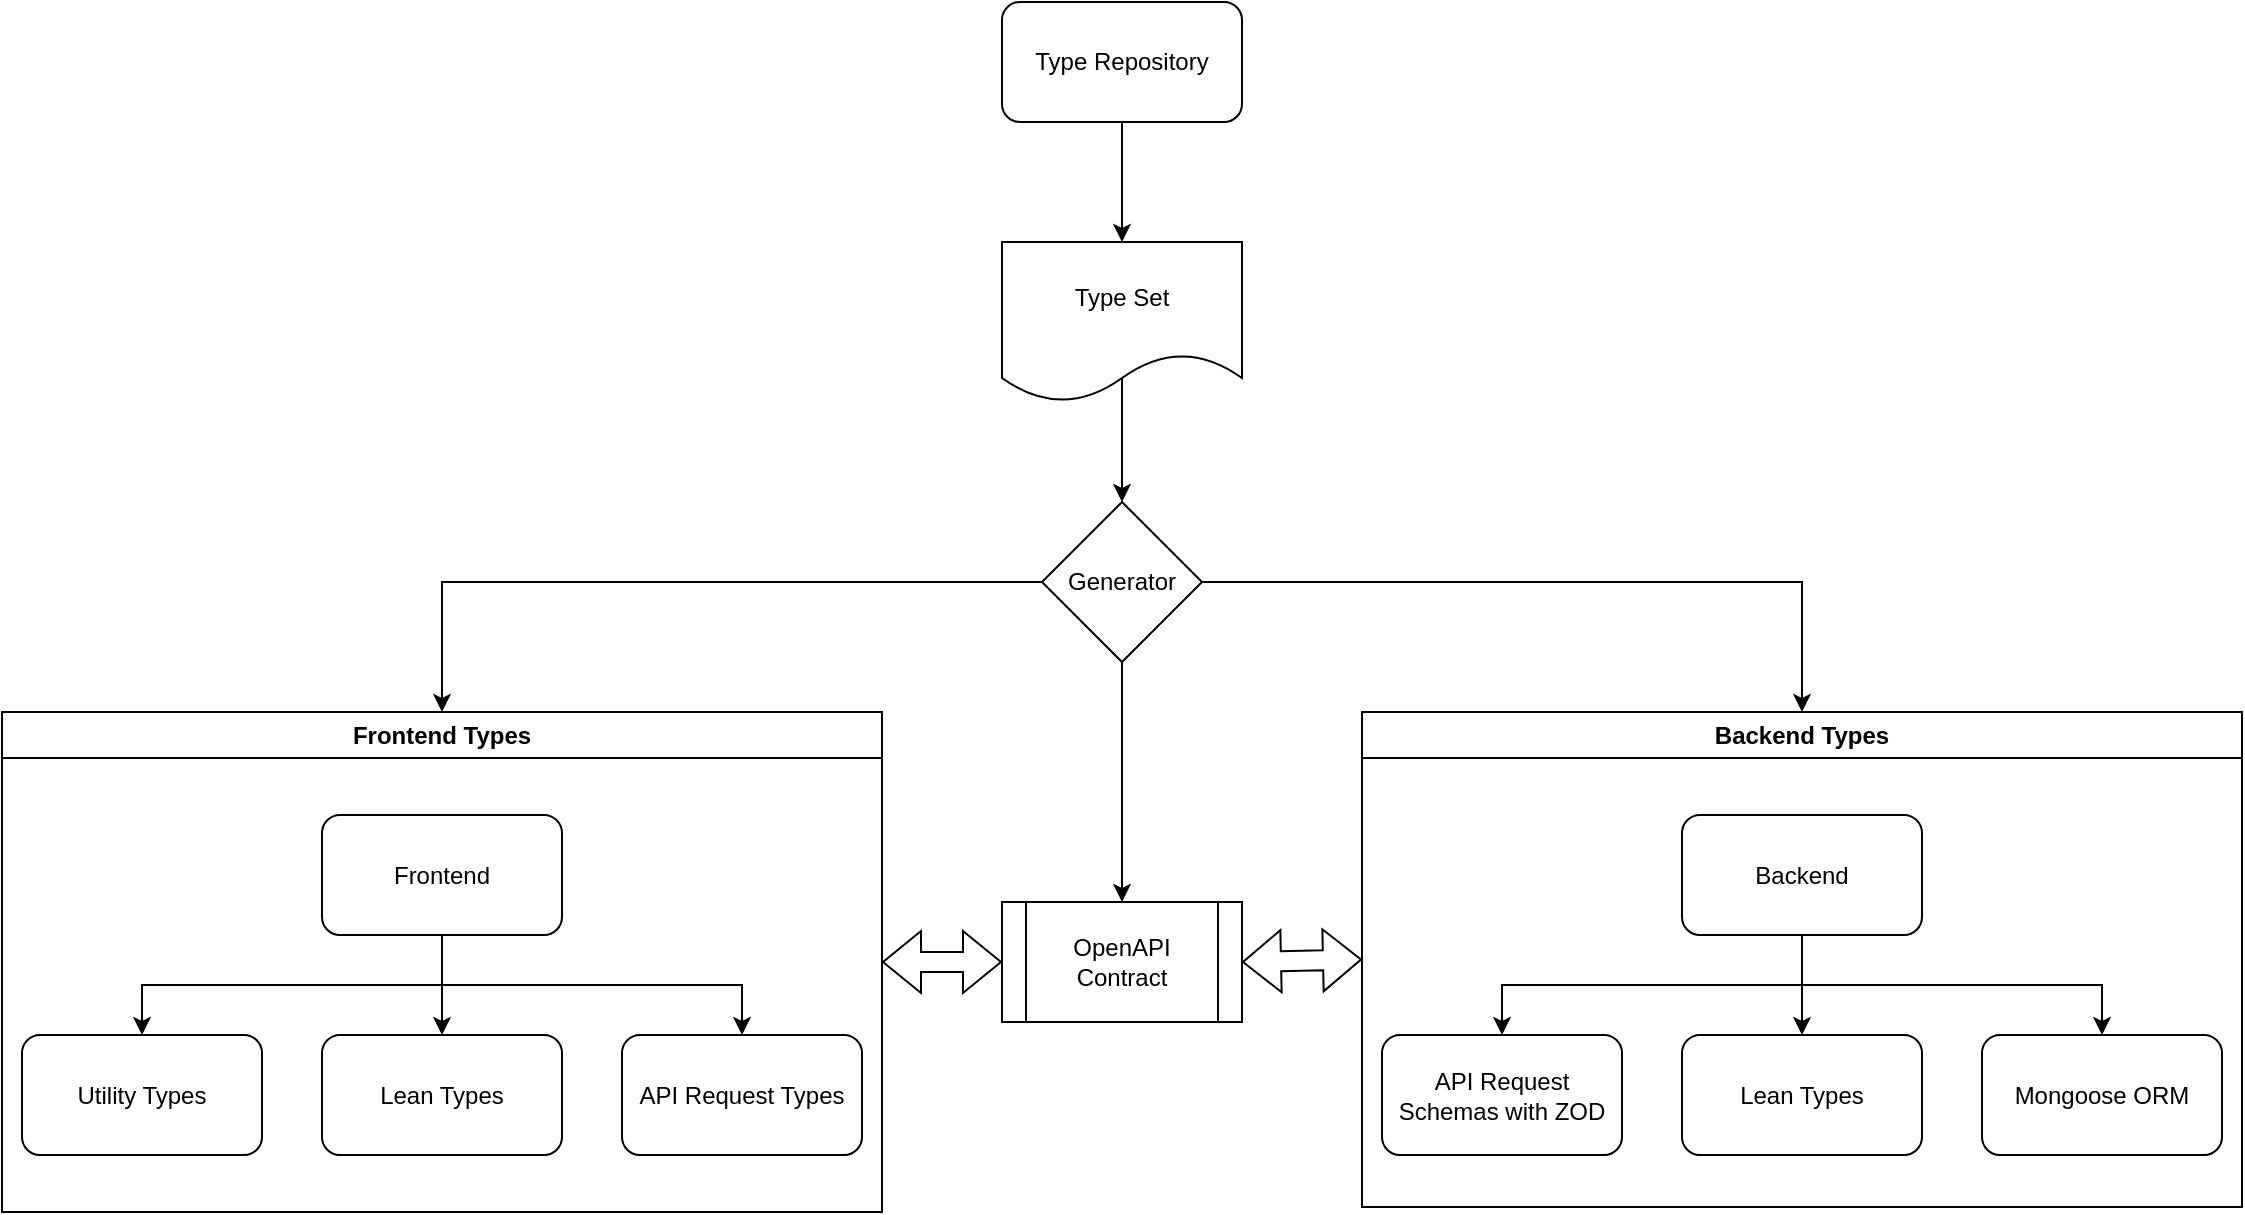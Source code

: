 <mxfile version="23.1.4" type="device">
  <diagram name="Page-1" id="ceADtb_MmJmLBJ7ZWd0k">
    <mxGraphModel dx="2074" dy="1050" grid="1" gridSize="10" guides="1" tooltips="1" connect="1" arrows="1" fold="1" page="1" pageScale="1" pageWidth="1169" pageHeight="827" math="0" shadow="0">
      <root>
        <mxCell id="0" />
        <mxCell id="1" parent="0" />
        <mxCell id="cVuTAssE1zEeg6wiFw_Y-27" style="edgeStyle=orthogonalEdgeStyle;rounded=0;orthogonalLoop=1;jettySize=auto;html=1;exitX=0.5;exitY=1;exitDx=0;exitDy=0;entryX=0.5;entryY=0;entryDx=0;entryDy=0;" edge="1" parent="1" source="cVuTAssE1zEeg6wiFw_Y-1" target="cVuTAssE1zEeg6wiFw_Y-26">
          <mxGeometry relative="1" as="geometry" />
        </mxCell>
        <mxCell id="cVuTAssE1zEeg6wiFw_Y-1" value="Type Repository" style="rounded=1;whiteSpace=wrap;html=1;" vertex="1" parent="1">
          <mxGeometry x="525" y="111" width="120" height="60" as="geometry" />
        </mxCell>
        <mxCell id="cVuTAssE1zEeg6wiFw_Y-14" value="OpenAPI Contract" style="shape=process;whiteSpace=wrap;html=1;backgroundOutline=1;" vertex="1" parent="1">
          <mxGeometry x="525" y="561" width="120" height="60" as="geometry" />
        </mxCell>
        <mxCell id="cVuTAssE1zEeg6wiFw_Y-29" style="edgeStyle=orthogonalEdgeStyle;rounded=0;orthogonalLoop=1;jettySize=auto;html=1;exitX=0.5;exitY=1;exitDx=0;exitDy=0;entryX=0.5;entryY=0;entryDx=0;entryDy=0;" edge="1" parent="1" source="cVuTAssE1zEeg6wiFw_Y-25" target="cVuTAssE1zEeg6wiFw_Y-14">
          <mxGeometry relative="1" as="geometry" />
        </mxCell>
        <mxCell id="cVuTAssE1zEeg6wiFw_Y-43" style="edgeStyle=orthogonalEdgeStyle;rounded=0;orthogonalLoop=1;jettySize=auto;html=1;exitX=1;exitY=0.5;exitDx=0;exitDy=0;entryX=0.5;entryY=0;entryDx=0;entryDy=0;" edge="1" parent="1" source="cVuTAssE1zEeg6wiFw_Y-25" target="cVuTAssE1zEeg6wiFw_Y-41">
          <mxGeometry relative="1" as="geometry" />
        </mxCell>
        <mxCell id="cVuTAssE1zEeg6wiFw_Y-44" style="edgeStyle=orthogonalEdgeStyle;rounded=0;orthogonalLoop=1;jettySize=auto;html=1;exitX=0;exitY=0.5;exitDx=0;exitDy=0;entryX=0.5;entryY=0;entryDx=0;entryDy=0;" edge="1" parent="1" source="cVuTAssE1zEeg6wiFw_Y-25" target="cVuTAssE1zEeg6wiFw_Y-32">
          <mxGeometry relative="1" as="geometry" />
        </mxCell>
        <mxCell id="cVuTAssE1zEeg6wiFw_Y-25" value="Generator" style="rhombus;whiteSpace=wrap;html=1;" vertex="1" parent="1">
          <mxGeometry x="545" y="361" width="80" height="80" as="geometry" />
        </mxCell>
        <mxCell id="cVuTAssE1zEeg6wiFw_Y-26" value="Type Set" style="shape=document;whiteSpace=wrap;html=1;boundedLbl=1;" vertex="1" parent="1">
          <mxGeometry x="525" y="231" width="120" height="80" as="geometry" />
        </mxCell>
        <mxCell id="cVuTAssE1zEeg6wiFw_Y-28" style="edgeStyle=orthogonalEdgeStyle;rounded=0;orthogonalLoop=1;jettySize=auto;html=1;exitX=0.5;exitY=0;exitDx=0;exitDy=0;entryX=0.5;entryY=0.85;entryDx=0;entryDy=0;entryPerimeter=0;startArrow=classic;startFill=1;endArrow=none;endFill=0;" edge="1" parent="1" source="cVuTAssE1zEeg6wiFw_Y-25" target="cVuTAssE1zEeg6wiFw_Y-26">
          <mxGeometry relative="1" as="geometry" />
        </mxCell>
        <mxCell id="cVuTAssE1zEeg6wiFw_Y-32" value="Frontend Types" style="swimlane;whiteSpace=wrap;html=1;" vertex="1" parent="1">
          <mxGeometry x="25" y="466" width="440" height="250" as="geometry" />
        </mxCell>
        <mxCell id="cVuTAssE1zEeg6wiFw_Y-9" value="API Request Types" style="rounded=1;whiteSpace=wrap;html=1;" vertex="1" parent="cVuTAssE1zEeg6wiFw_Y-32">
          <mxGeometry x="310" y="161.5" width="120" height="60" as="geometry" />
        </mxCell>
        <mxCell id="cVuTAssE1zEeg6wiFw_Y-10" value="Lean Types" style="rounded=1;whiteSpace=wrap;html=1;" vertex="1" parent="cVuTAssE1zEeg6wiFw_Y-32">
          <mxGeometry x="160" y="161.5" width="120" height="60" as="geometry" />
        </mxCell>
        <mxCell id="cVuTAssE1zEeg6wiFw_Y-2" value="Frontend" style="rounded=1;whiteSpace=wrap;html=1;" vertex="1" parent="cVuTAssE1zEeg6wiFw_Y-32">
          <mxGeometry x="160" y="51.5" width="120" height="60" as="geometry" />
        </mxCell>
        <mxCell id="cVuTAssE1zEeg6wiFw_Y-12" value="Utility Types" style="rounded=1;whiteSpace=wrap;html=1;" vertex="1" parent="cVuTAssE1zEeg6wiFw_Y-32">
          <mxGeometry x="10" y="161.5" width="120" height="60" as="geometry" />
        </mxCell>
        <mxCell id="cVuTAssE1zEeg6wiFw_Y-16" style="edgeStyle=orthogonalEdgeStyle;rounded=0;orthogonalLoop=1;jettySize=auto;html=1;exitX=0.5;exitY=1;exitDx=0;exitDy=0;entryX=0.5;entryY=0;entryDx=0;entryDy=0;" edge="1" parent="cVuTAssE1zEeg6wiFw_Y-32" source="cVuTAssE1zEeg6wiFw_Y-2" target="cVuTAssE1zEeg6wiFw_Y-12">
          <mxGeometry relative="1" as="geometry" />
        </mxCell>
        <mxCell id="cVuTAssE1zEeg6wiFw_Y-18" style="edgeStyle=orthogonalEdgeStyle;rounded=0;orthogonalLoop=1;jettySize=auto;html=1;exitX=0.5;exitY=1;exitDx=0;exitDy=0;entryX=0.5;entryY=0;entryDx=0;entryDy=0;" edge="1" parent="cVuTAssE1zEeg6wiFw_Y-32" source="cVuTAssE1zEeg6wiFw_Y-2" target="cVuTAssE1zEeg6wiFw_Y-9">
          <mxGeometry relative="1" as="geometry" />
        </mxCell>
        <mxCell id="cVuTAssE1zEeg6wiFw_Y-17" style="edgeStyle=orthogonalEdgeStyle;rounded=0;orthogonalLoop=1;jettySize=auto;html=1;exitX=0.5;exitY=1;exitDx=0;exitDy=0;entryX=0.5;entryY=0;entryDx=0;entryDy=0;" edge="1" parent="cVuTAssE1zEeg6wiFw_Y-32" source="cVuTAssE1zEeg6wiFw_Y-2" target="cVuTAssE1zEeg6wiFw_Y-10">
          <mxGeometry relative="1" as="geometry" />
        </mxCell>
        <mxCell id="cVuTAssE1zEeg6wiFw_Y-41" value="Backend Types" style="swimlane;whiteSpace=wrap;html=1;" vertex="1" parent="1">
          <mxGeometry x="705" y="466" width="440" height="247.5" as="geometry" />
        </mxCell>
        <mxCell id="cVuTAssE1zEeg6wiFw_Y-5" value="Mongoose ORM" style="rounded=1;whiteSpace=wrap;html=1;" vertex="1" parent="cVuTAssE1zEeg6wiFw_Y-41">
          <mxGeometry x="310" y="161.5" width="120" height="60" as="geometry" />
        </mxCell>
        <mxCell id="cVuTAssE1zEeg6wiFw_Y-6" value="Lean Types" style="rounded=1;whiteSpace=wrap;html=1;" vertex="1" parent="cVuTAssE1zEeg6wiFw_Y-41">
          <mxGeometry x="160" y="161.5" width="120" height="60" as="geometry" />
        </mxCell>
        <mxCell id="cVuTAssE1zEeg6wiFw_Y-7" value="API Request Schemas with ZOD" style="rounded=1;whiteSpace=wrap;html=1;" vertex="1" parent="cVuTAssE1zEeg6wiFw_Y-41">
          <mxGeometry x="10" y="161.5" width="120" height="60" as="geometry" />
        </mxCell>
        <mxCell id="cVuTAssE1zEeg6wiFw_Y-3" value="Backend" style="rounded=1;whiteSpace=wrap;html=1;" vertex="1" parent="cVuTAssE1zEeg6wiFw_Y-41">
          <mxGeometry x="160" y="51.5" width="120" height="60" as="geometry" />
        </mxCell>
        <mxCell id="cVuTAssE1zEeg6wiFw_Y-19" style="edgeStyle=orthogonalEdgeStyle;rounded=0;orthogonalLoop=1;jettySize=auto;html=1;exitX=0.5;exitY=1;exitDx=0;exitDy=0;entryX=0.5;entryY=0;entryDx=0;entryDy=0;" edge="1" parent="cVuTAssE1zEeg6wiFw_Y-41" source="cVuTAssE1zEeg6wiFw_Y-3" target="cVuTAssE1zEeg6wiFw_Y-7">
          <mxGeometry relative="1" as="geometry" />
        </mxCell>
        <mxCell id="cVuTAssE1zEeg6wiFw_Y-20" style="edgeStyle=orthogonalEdgeStyle;rounded=0;orthogonalLoop=1;jettySize=auto;html=1;exitX=0.5;exitY=1;exitDx=0;exitDy=0;entryX=0.5;entryY=0;entryDx=0;entryDy=0;" edge="1" parent="cVuTAssE1zEeg6wiFw_Y-41" source="cVuTAssE1zEeg6wiFw_Y-3" target="cVuTAssE1zEeg6wiFw_Y-6">
          <mxGeometry relative="1" as="geometry" />
        </mxCell>
        <mxCell id="cVuTAssE1zEeg6wiFw_Y-21" style="edgeStyle=orthogonalEdgeStyle;rounded=0;orthogonalLoop=1;jettySize=auto;html=1;exitX=0.5;exitY=1;exitDx=0;exitDy=0;entryX=0.5;entryY=0;entryDx=0;entryDy=0;" edge="1" parent="cVuTAssE1zEeg6wiFw_Y-41" source="cVuTAssE1zEeg6wiFw_Y-3" target="cVuTAssE1zEeg6wiFw_Y-5">
          <mxGeometry relative="1" as="geometry" />
        </mxCell>
        <mxCell id="cVuTAssE1zEeg6wiFw_Y-45" value="" style="shape=flexArrow;endArrow=classic;startArrow=classic;html=1;rounded=0;exitX=1;exitY=0.5;exitDx=0;exitDy=0;entryX=0;entryY=0.5;entryDx=0;entryDy=0;" edge="1" parent="1" source="cVuTAssE1zEeg6wiFw_Y-32" target="cVuTAssE1zEeg6wiFw_Y-14">
          <mxGeometry width="100" height="100" relative="1" as="geometry">
            <mxPoint x="695" y="561" as="sourcePoint" />
            <mxPoint x="795" y="461" as="targetPoint" />
          </mxGeometry>
        </mxCell>
        <mxCell id="cVuTAssE1zEeg6wiFw_Y-46" value="" style="shape=flexArrow;endArrow=classic;startArrow=classic;html=1;rounded=0;exitX=1;exitY=0.5;exitDx=0;exitDy=0;entryX=0;entryY=0.5;entryDx=0;entryDy=0;" edge="1" parent="1" source="cVuTAssE1zEeg6wiFw_Y-14" target="cVuTAssE1zEeg6wiFw_Y-41">
          <mxGeometry width="100" height="100" relative="1" as="geometry">
            <mxPoint x="695" y="561" as="sourcePoint" />
            <mxPoint x="795" y="461" as="targetPoint" />
          </mxGeometry>
        </mxCell>
      </root>
    </mxGraphModel>
  </diagram>
</mxfile>
